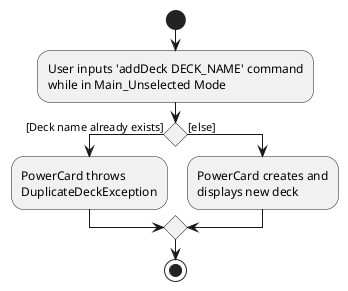 @startuml

start
:User inputs 'addDeck DECK_NAME' command
while in Main_Unselected Mode;


if () then ([Deck name already exists])
    :PowerCard throws
    DuplicateDeckException;
else ([else])
    :PowerCard creates and
    displays new deck;

endif

stop
@enduml
